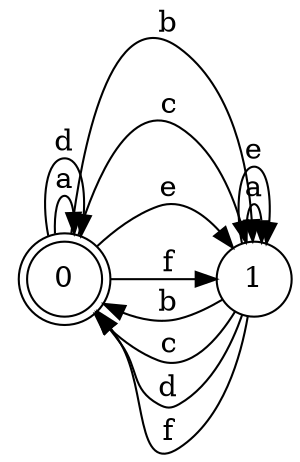 digraph n2_7 {
__start0 [label="" shape="none"];

rankdir=LR;
size="8,5";

s0 [style="rounded,filled", color="black", fillcolor="white" shape="doublecircle", label="0"];
s1 [style="filled", color="black", fillcolor="white" shape="circle", label="1"];
s0 -> s0 [label="a"];
s0 -> s1 [label="b"];
s0 -> s1 [label="c"];
s0 -> s0 [label="d"];
s0 -> s1 [label="e"];
s0 -> s1 [label="f"];
s1 -> s1 [label="a"];
s1 -> s0 [label="b"];
s1 -> s0 [label="c"];
s1 -> s0 [label="d"];
s1 -> s1 [label="e"];
s1 -> s0 [label="f"];

}